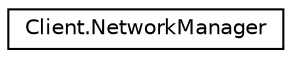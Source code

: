 digraph "Graphical Class Hierarchy"
{
  edge [fontname="Helvetica",fontsize="10",labelfontname="Helvetica",labelfontsize="10"];
  node [fontname="Helvetica",fontsize="10",shape=record];
  rankdir="LR";
  Node0 [label="Client.NetworkManager",height=0.2,width=0.4,color="black", fillcolor="white", style="filled",URL="$class_client_1_1_network_manager.html"];
}

